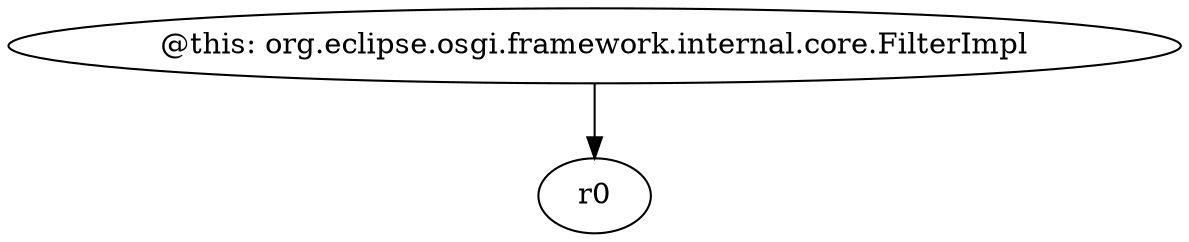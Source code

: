 digraph g {
0[label="@this: org.eclipse.osgi.framework.internal.core.FilterImpl"]
1[label="r0"]
0->1[label=""]
}